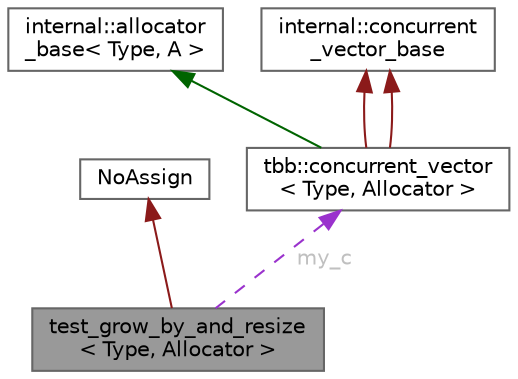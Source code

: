 digraph "test_grow_by_and_resize&lt; Type, Allocator &gt;"
{
 // LATEX_PDF_SIZE
  bgcolor="transparent";
  edge [fontname=Helvetica,fontsize=10,labelfontname=Helvetica,labelfontsize=10];
  node [fontname=Helvetica,fontsize=10,shape=box,height=0.2,width=0.4];
  Node1 [id="Node000001",label="test_grow_by_and_resize\l\< Type, Allocator \>",height=0.2,width=0.4,color="gray40", fillcolor="grey60", style="filled", fontcolor="black",tooltip=" "];
  Node2 -> Node1 [id="edge6_Node000001_Node000002",dir="back",color="firebrick4",style="solid",tooltip=" "];
  Node2 [id="Node000002",label="NoAssign",height=0.2,width=0.4,color="gray40", fillcolor="white", style="filled",URL="$class_no_assign.html",tooltip="Base class for prohibiting compiler-generated operator="];
  Node3 -> Node1 [id="edge7_Node000001_Node000003",dir="back",color="darkorchid3",style="dashed",tooltip=" ",label=" my_c",fontcolor="grey" ];
  Node3 [id="Node000003",label="tbb::concurrent_vector\l\< Type, Allocator \>",height=0.2,width=0.4,color="gray40", fillcolor="white", style="filled",URL="$classtbb_1_1concurrent__vector.html",tooltip=" "];
  Node4 -> Node3 [id="edge8_Node000003_Node000004",dir="back",color="darkgreen",style="solid",tooltip=" "];
  Node4 [id="Node000004",label="internal::allocator\l_base\< Type, A \>",height=0.2,width=0.4,color="gray40", fillcolor="white", style="filled",tooltip=" "];
  Node5 -> Node3 [id="edge9_Node000003_Node000005",dir="back",color="firebrick4",style="solid",tooltip=" "];
  Node5 [id="Node000005",label="internal::concurrent\l_vector_base",height=0.2,width=0.4,color="gray40", fillcolor="white", style="filled",tooltip=" "];
  Node5 -> Node3 [id="edge10_Node000003_Node000005",dir="back",color="firebrick4",style="solid",tooltip=" "];
}
